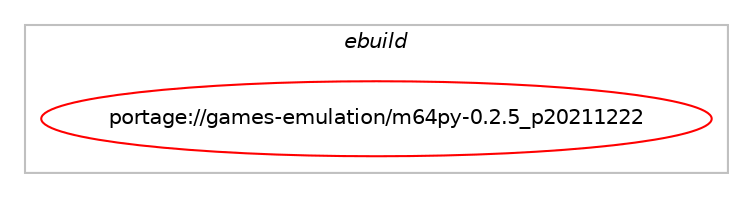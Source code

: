 digraph prolog {

# *************
# Graph options
# *************

newrank=true;
concentrate=true;
compound=true;
graph [rankdir=LR,fontname=Helvetica,fontsize=10,ranksep=1.5];#, ranksep=2.5, nodesep=0.2];
edge  [arrowhead=vee];
node  [fontname=Helvetica,fontsize=10];

# **********
# The ebuild
# **********

subgraph cluster_leftcol {
color=gray;
label=<<i>ebuild</i>>;
id [label="portage://games-emulation/m64py-0.2.5_p20211222", color=red, width=4, href="../games-emulation/m64py-0.2.5_p20211222.svg"];
}

# ****************
# The dependencies
# ****************

subgraph cluster_midcol {
color=gray;
label=<<i>dependencies</i>>;
subgraph cluster_compile {
fillcolor="#eeeeee";
style=filled;
label=<<i>compile</i>>;
}
subgraph cluster_compileandrun {
fillcolor="#eeeeee";
style=filled;
label=<<i>compile and run</i>>;
}
subgraph cluster_run {
fillcolor="#eeeeee";
style=filled;
label=<<i>run</i>>;
# *** BEGIN UNKNOWN DEPENDENCY TYPE (TODO) ***
# id -> equal(use_conditional_group(positive,7z,portage://games-emulation/m64py-0.2.5_p20211222,[package_dependency(portage://games-emulation/m64py-0.2.5_p20211222,run,no,app-arch,p7zip,none,[,,],[],[])]))
# *** END UNKNOWN DEPENDENCY TYPE (TODO) ***

# *** BEGIN UNKNOWN DEPENDENCY TYPE (TODO) ***
# id -> equal(use_conditional_group(positive,python_targets_python3_10,portage://games-emulation/m64py-0.2.5_p20211222,[package_dependency(portage://games-emulation/m64py-0.2.5_p20211222,run,no,dev-lang,python,none,[,,],[slot(3.10)],[])]))
# *** END UNKNOWN DEPENDENCY TYPE (TODO) ***

# *** BEGIN UNKNOWN DEPENDENCY TYPE (TODO) ***
# id -> equal(use_conditional_group(positive,python_targets_python3_11,portage://games-emulation/m64py-0.2.5_p20211222,[package_dependency(portage://games-emulation/m64py-0.2.5_p20211222,run,no,dev-lang,python,none,[,,],[slot(3.11)],[])]))
# *** END UNKNOWN DEPENDENCY TYPE (TODO) ***

# *** BEGIN UNKNOWN DEPENDENCY TYPE (TODO) ***
# id -> equal(use_conditional_group(positive,rar,portage://games-emulation/m64py-0.2.5_p20211222,[any_of_group([package_dependency(portage://games-emulation/m64py-0.2.5_p20211222,run,no,dev-python,rarfile,none,[,,],[],[use(optenable(python_targets_python3_10),negative),use(optenable(python_targets_python3_11),negative)]),package_dependency(portage://games-emulation/m64py-0.2.5_p20211222,run,no,app-arch,unrar,none,[,,],[],[]),package_dependency(portage://games-emulation/m64py-0.2.5_p20211222,run,no,app-arch,rar,none,[,,],[],[])])]))
# *** END UNKNOWN DEPENDENCY TYPE (TODO) ***

# *** BEGIN UNKNOWN DEPENDENCY TYPE (TODO) ***
# id -> equal(package_dependency(portage://games-emulation/m64py-0.2.5_p20211222,run,no,dev-python,PyQt5,none,[,,],[],[use(enable(gui),none),use(enable(opengl),none),use(enable(widgets),none),use(optenable(python_targets_python3_10),negative),use(optenable(python_targets_python3_11),negative)]))
# *** END UNKNOWN DEPENDENCY TYPE (TODO) ***

# *** BEGIN UNKNOWN DEPENDENCY TYPE (TODO) ***
# id -> equal(package_dependency(portage://games-emulation/m64py-0.2.5_p20211222,run,no,dev-python,PySDL2,none,[,,],[],[use(optenable(python_targets_python3_10),negative),use(optenable(python_targets_python3_11),negative)]))
# *** END UNKNOWN DEPENDENCY TYPE (TODO) ***

# *** BEGIN UNKNOWN DEPENDENCY TYPE (TODO) ***
# id -> equal(package_dependency(portage://games-emulation/m64py-0.2.5_p20211222,run,no,games-emulation,mupen64plus-core,greaterequal,[2.5,,,2.5],[slot(0),subslot(2-sdl2)],[]))
# *** END UNKNOWN DEPENDENCY TYPE (TODO) ***

# *** BEGIN UNKNOWN DEPENDENCY TYPE (TODO) ***
# id -> equal(package_dependency(portage://games-emulation/m64py-0.2.5_p20211222,run,no,media-libs,libsdl2,none,[,,],[],[use(enable(joystick),none),use(enable(video),none)]))
# *** END UNKNOWN DEPENDENCY TYPE (TODO) ***

}
}

# **************
# The candidates
# **************

subgraph cluster_choices {
rank=same;
color=gray;
label=<<i>candidates</i>>;

}

}
